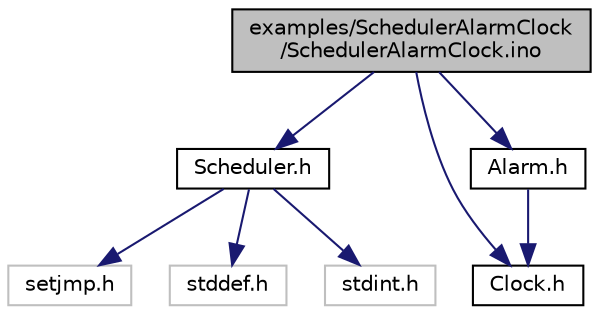 digraph "examples/SchedulerAlarmClock/SchedulerAlarmClock.ino"
{
  edge [fontname="Helvetica",fontsize="10",labelfontname="Helvetica",labelfontsize="10"];
  node [fontname="Helvetica",fontsize="10",shape=record];
  Node1 [label="examples/SchedulerAlarmClock\l/SchedulerAlarmClock.ino",height=0.2,width=0.4,color="black", fillcolor="grey75", style="filled", fontcolor="black"];
  Node1 -> Node2 [color="midnightblue",fontsize="10",style="solid",fontname="Helvetica"];
  Node2 [label="Scheduler.h",height=0.2,width=0.4,color="black", fillcolor="white", style="filled",URL="$d7/d7f/Scheduler_8h.html"];
  Node2 -> Node3 [color="midnightblue",fontsize="10",style="solid",fontname="Helvetica"];
  Node3 [label="setjmp.h",height=0.2,width=0.4,color="grey75", fillcolor="white", style="filled"];
  Node2 -> Node4 [color="midnightblue",fontsize="10",style="solid",fontname="Helvetica"];
  Node4 [label="stddef.h",height=0.2,width=0.4,color="grey75", fillcolor="white", style="filled"];
  Node2 -> Node5 [color="midnightblue",fontsize="10",style="solid",fontname="Helvetica"];
  Node5 [label="stdint.h",height=0.2,width=0.4,color="grey75", fillcolor="white", style="filled"];
  Node1 -> Node6 [color="midnightblue",fontsize="10",style="solid",fontname="Helvetica"];
  Node6 [label="Clock.h",height=0.2,width=0.4,color="black", fillcolor="white", style="filled",URL="$d2/d52/Clock_8h.html"];
  Node1 -> Node7 [color="midnightblue",fontsize="10",style="solid",fontname="Helvetica"];
  Node7 [label="Alarm.h",height=0.2,width=0.4,color="black", fillcolor="white", style="filled",URL="$d2/d54/Alarm_8h.html"];
  Node7 -> Node6 [color="midnightblue",fontsize="10",style="solid",fontname="Helvetica"];
}
